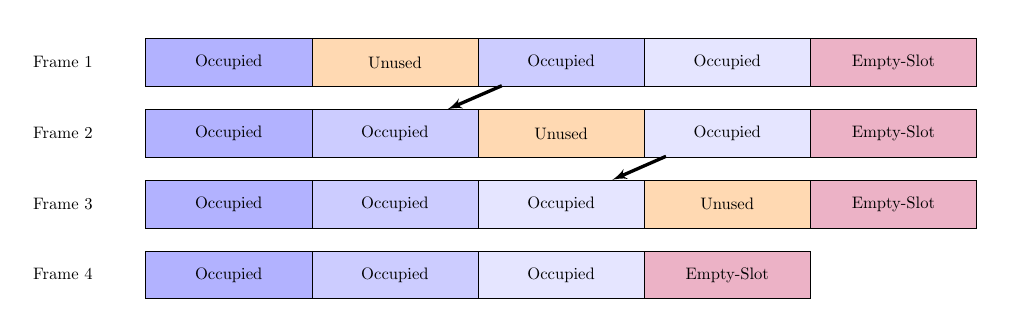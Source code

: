 \resizebox{1\textwidth}{!}{%
\begin{tikzpicture}[scale=\textwidth, node distance = 0pt, outer sep = 0pt]
    \def\jdx{20pt}
    \def\jdx{10mm}
    \def\jdw{100pt}
    \def\jdg{20pt}

    \tikzstyle{slot} = [draw, minimum height=10mm, minimum width=\jdw]
    \tikzstyle{line} = [draw, thick, -latex']
    \tikzstyle{a}  = [slot, fill=blue!30]
    \tikzstyle{u}  = [slot, fill=orange!30]
    \tikzstyle{b}  = [slot, fill=blue!20]
    \tikzstyle{c}  = [slot, fill=blue!10]
    \tikzstyle{m}  = [slot, fill=purple!30]

    \node[draw=none]                        (invis1) at (0,0)   {};
    
    \node[a, below right = 0.0 * \jdx and \jdx + 0 * \jdw   of invis1] (a_slot0) {Occupied};
    \node[u, below right = 0.0 * \jdx and \jdx + 1 * \jdw   of invis1] (a_slot1) {Unused};
    \node[b, below right = 0.0 * \jdx and \jdx + 2 * \jdw   of invis1] (a_slot2) {Occupied};
    \node[c, below right = 0.0 * \jdx and \jdx + 3 * \jdw   of invis1] (a_slot3) {Occupied};
    \node[m, below right = 0.0 * \jdx and \jdx + 4 * \jdw   of invis1] (a_slot4) {Empty-Slot};

    \node[a, below right = 1.5 * \jdx and \jdx + 0 * \jdw   of invis1] (b_slot0) {Occupied};
    \node[b, below right = 1.5 * \jdx and \jdx + 1 * \jdw   of invis1] (b_slot1) {Occupied};
    \node[u, below right = 1.5 * \jdx and \jdx + 2 * \jdw   of invis1] (b_slot2) {Unused};
    \node[c, below right = 1.5 * \jdx and \jdx + 3 * \jdw   of invis1] (b_slot3) {Occupied};
    \node[m, below right = 1.5 * \jdx and \jdx + 4 * \jdw   of invis1] (b_slot4) {Empty-Slot};

    \node[a, below right = 3.0 * \jdx and \jdx + 0 * \jdw   of invis1] (c_slot0) {Occupied};
    \node[b, below right = 3.0 * \jdx and \jdx + 1 * \jdw   of invis1] (c_slot1) {Occupied};
    \node[c, below right = 3.0 * \jdx and \jdx + 2 * \jdw   of invis1] (c_slot2) {Occupied};
    \node[u, below right = 3.0 * \jdx and \jdx + 3 * \jdw   of invis1] (c_slot3) {Unused};
    \node[m, below right = 3.0 * \jdx and \jdx + 4 * \jdw   of invis1] (c_slot4) {Empty-Slot};

    \node[a, below right = 4.5 * \jdx and \jdx + 0 * \jdw   of invis1] (d_slot0) {Occupied};
    \node[b, below right = 4.5 * \jdx and \jdx + 1 * \jdw   of invis1] (d_slot1) {Occupied};
    \node[c, below right = 4.5 * \jdx and \jdx + 2 * \jdw   of invis1] (d_slot2) {Occupied};
    \node[m, below right = 4.5 * \jdx and \jdx + 3 * \jdw   of invis1] (d_slot3) {Empty-Slot};

    \node[draw=none, left = \jdx of a_slot0] (invis1)  {Frame 1};
    \node[draw=none, left = \jdx of b_slot0] (invis2)  {Frame 2};
    \node[draw=none, left = \jdx of c_slot0] (invis3)  {Frame 3};
    \node[draw=none, left = \jdx of d_slot0] (invis4)  {Frame 4};

    \path [line, line width=2pt] (a_slot2) -- (b_slot1);
    \path [line, line width=2pt] (b_slot3) -- (c_slot2);
\end{tikzpicture}
}
